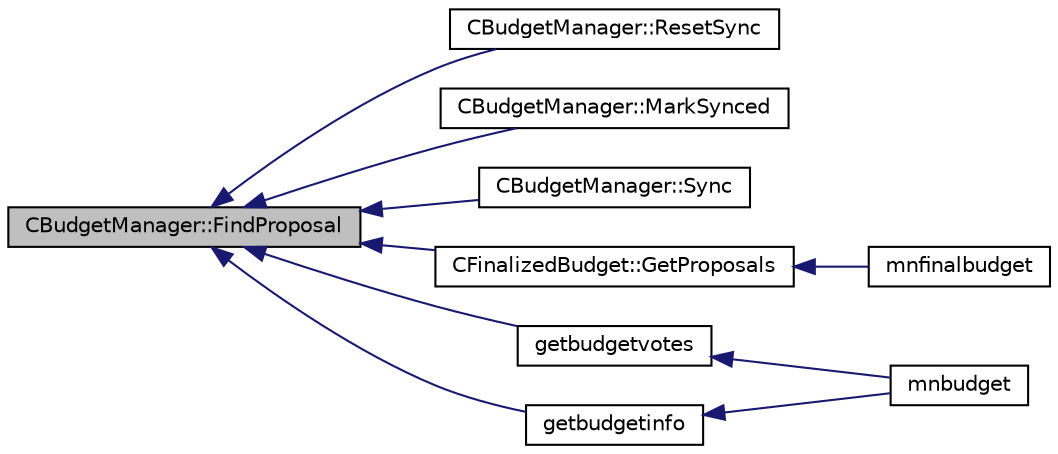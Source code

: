 digraph "CBudgetManager::FindProposal"
{
  edge [fontname="Helvetica",fontsize="10",labelfontname="Helvetica",labelfontsize="10"];
  node [fontname="Helvetica",fontsize="10",shape=record];
  rankdir="LR";
  Node98 [label="CBudgetManager::FindProposal",height=0.2,width=0.4,color="black", fillcolor="grey75", style="filled", fontcolor="black"];
  Node98 -> Node99 [dir="back",color="midnightblue",fontsize="10",style="solid",fontname="Helvetica"];
  Node99 [label="CBudgetManager::ResetSync",height=0.2,width=0.4,color="black", fillcolor="white", style="filled",URL="$class_c_budget_manager.html#ac890f5fcc4bb9ec568675d602595d384"];
  Node98 -> Node100 [dir="back",color="midnightblue",fontsize="10",style="solid",fontname="Helvetica"];
  Node100 [label="CBudgetManager::MarkSynced",height=0.2,width=0.4,color="black", fillcolor="white", style="filled",URL="$class_c_budget_manager.html#a4734e3b02666531b008329e84391757d"];
  Node98 -> Node101 [dir="back",color="midnightblue",fontsize="10",style="solid",fontname="Helvetica"];
  Node101 [label="CBudgetManager::Sync",height=0.2,width=0.4,color="black", fillcolor="white", style="filled",URL="$class_c_budget_manager.html#ab24ec088c09d18c03ae539f2bbe19743"];
  Node98 -> Node102 [dir="back",color="midnightblue",fontsize="10",style="solid",fontname="Helvetica"];
  Node102 [label="CFinalizedBudget::GetProposals",height=0.2,width=0.4,color="black", fillcolor="white", style="filled",URL="$class_c_finalized_budget.html#a49cb2b919e0de352628d6157cfa1e1c8"];
  Node102 -> Node103 [dir="back",color="midnightblue",fontsize="10",style="solid",fontname="Helvetica"];
  Node103 [label="mnfinalbudget",height=0.2,width=0.4,color="black", fillcolor="white", style="filled",URL="$rpcmasternode-budget_8cpp.html#a9377cde49f5b62904aafb46d7d3c5e7c"];
  Node98 -> Node104 [dir="back",color="midnightblue",fontsize="10",style="solid",fontname="Helvetica"];
  Node104 [label="getbudgetvotes",height=0.2,width=0.4,color="black", fillcolor="white", style="filled",URL="$rpcmasternode-budget_8cpp.html#a63903dc0b274994056000a15b3081569"];
  Node104 -> Node105 [dir="back",color="midnightblue",fontsize="10",style="solid",fontname="Helvetica"];
  Node105 [label="mnbudget",height=0.2,width=0.4,color="black", fillcolor="white", style="filled",URL="$rpcmasternode-budget_8cpp.html#aeabbf924be4d2ce4bedb28a394e1fc6b"];
  Node98 -> Node106 [dir="back",color="midnightblue",fontsize="10",style="solid",fontname="Helvetica"];
  Node106 [label="getbudgetinfo",height=0.2,width=0.4,color="black", fillcolor="white", style="filled",URL="$rpcmasternode-budget_8cpp.html#a34b837ac4cb076a8e2e76483391f1238"];
  Node106 -> Node105 [dir="back",color="midnightblue",fontsize="10",style="solid",fontname="Helvetica"];
}
